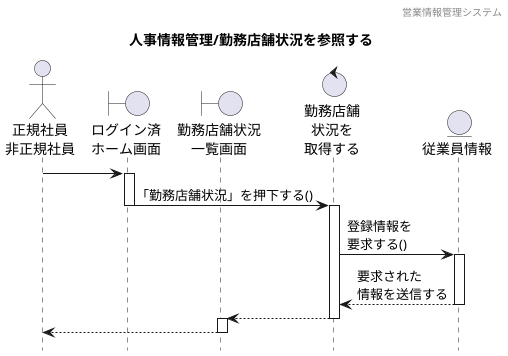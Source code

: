 @startuml シーケンス図
' 下アイコン除去
hide footbox
' ヘッダー
header 営業情報管理システム
' タイトル
title 人事情報管理/勤務店舗状況を参照する


' actor "" as 
actor "正規社員\n非正規社員" as a1

' boundary "" as 
boundary "ログイン済\nホーム画面" as b1
boundary "勤務店舗状況\n一覧画面" as b2

' control "" as 
control "勤務店舗\n状況を\n取得する" as c1

' entity "" as
entity "従業員情報" as e1


' 長谷川

a1 -> b1
activate b1
b1 -> c1 : 「勤務店舗状況」を押下する()
deactivate
activate c1
c1 -> e1 : 登録情報を\n要求する() 
activate e1
e1 --> c1 : 要求された\n情報を送信する
deactivate
b2 <-- c1
deactivate
activate b2
a1 <-- b2
deactivate





@enduml